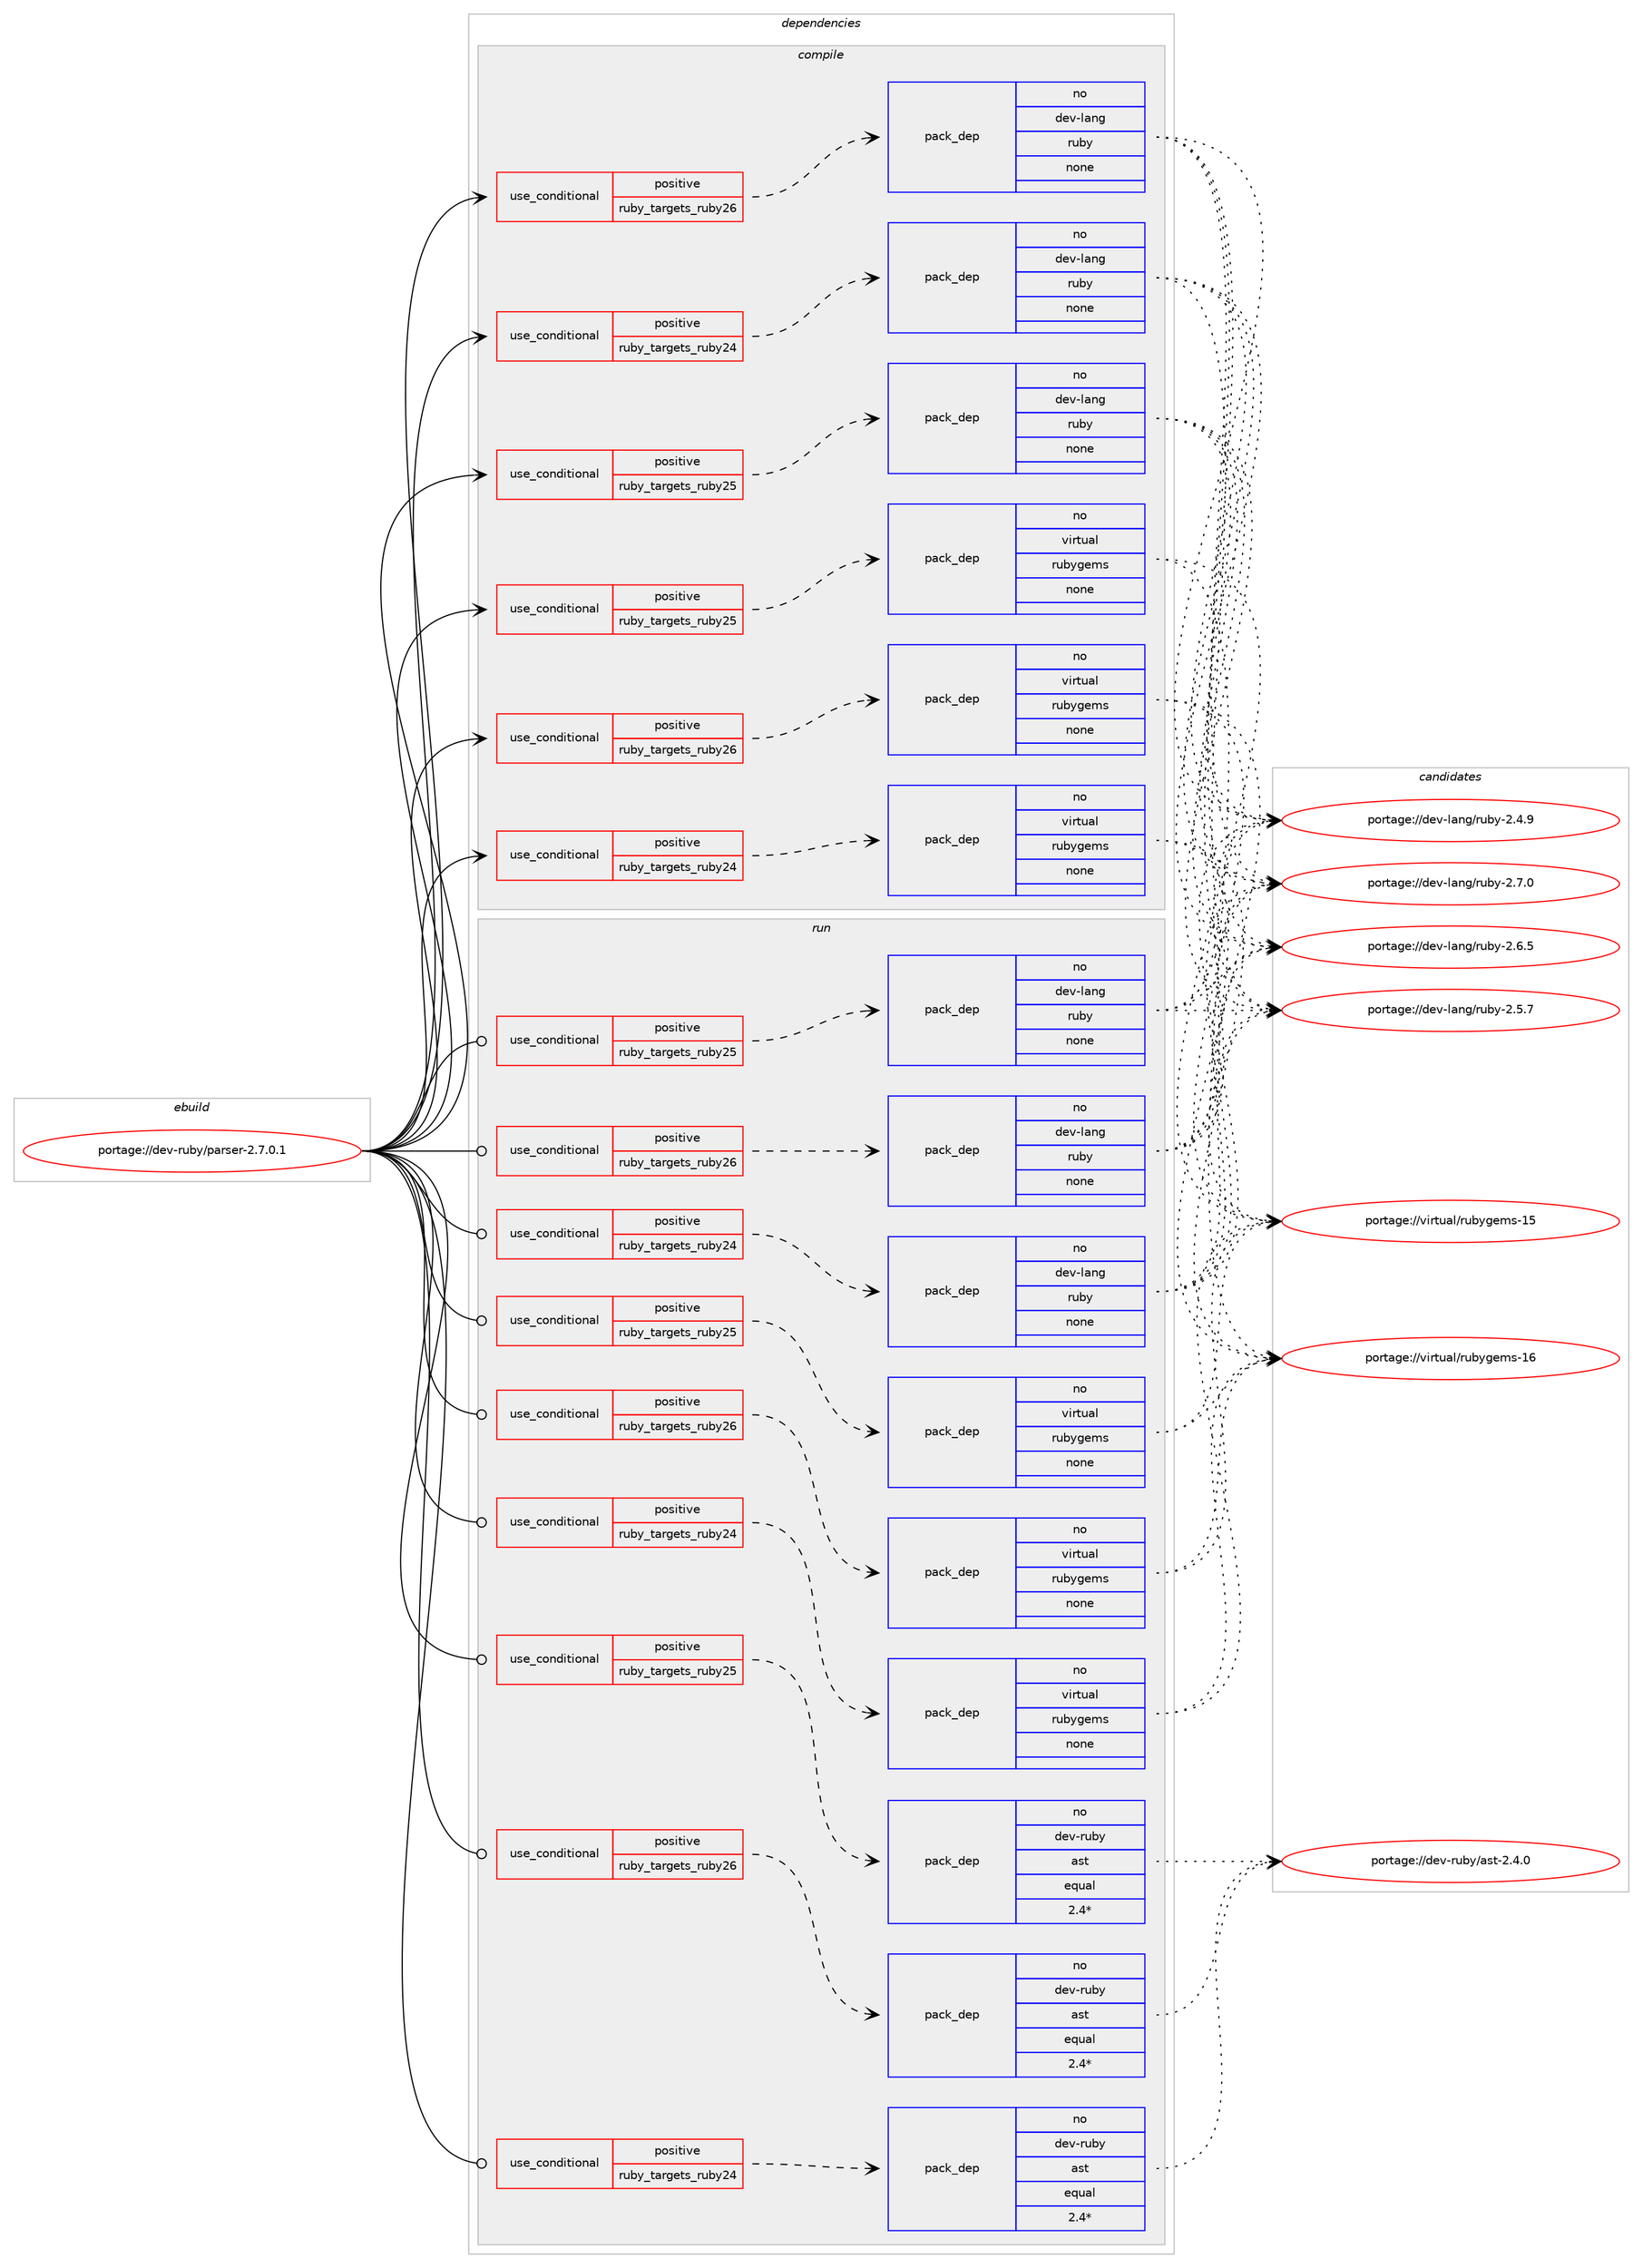 digraph prolog {

# *************
# Graph options
# *************

newrank=true;
concentrate=true;
compound=true;
graph [rankdir=LR,fontname=Helvetica,fontsize=10,ranksep=1.5];#, ranksep=2.5, nodesep=0.2];
edge  [arrowhead=vee];
node  [fontname=Helvetica,fontsize=10];

# **********
# The ebuild
# **********

subgraph cluster_leftcol {
color=gray;
rank=same;
label=<<i>ebuild</i>>;
id [label="portage://dev-ruby/parser-2.7.0.1", color=red, width=4, href="../dev-ruby/parser-2.7.0.1.svg"];
}

# ****************
# The dependencies
# ****************

subgraph cluster_midcol {
color=gray;
label=<<i>dependencies</i>>;
subgraph cluster_compile {
fillcolor="#eeeeee";
style=filled;
label=<<i>compile</i>>;
subgraph cond79198 {
dependency340389 [label=<<TABLE BORDER="0" CELLBORDER="1" CELLSPACING="0" CELLPADDING="4"><TR><TD ROWSPAN="3" CELLPADDING="10">use_conditional</TD></TR><TR><TD>positive</TD></TR><TR><TD>ruby_targets_ruby24</TD></TR></TABLE>>, shape=none, color=red];
subgraph pack256444 {
dependency340390 [label=<<TABLE BORDER="0" CELLBORDER="1" CELLSPACING="0" CELLPADDING="4" WIDTH="220"><TR><TD ROWSPAN="6" CELLPADDING="30">pack_dep</TD></TR><TR><TD WIDTH="110">no</TD></TR><TR><TD>dev-lang</TD></TR><TR><TD>ruby</TD></TR><TR><TD>none</TD></TR><TR><TD></TD></TR></TABLE>>, shape=none, color=blue];
}
dependency340389:e -> dependency340390:w [weight=20,style="dashed",arrowhead="vee"];
}
id:e -> dependency340389:w [weight=20,style="solid",arrowhead="vee"];
subgraph cond79199 {
dependency340391 [label=<<TABLE BORDER="0" CELLBORDER="1" CELLSPACING="0" CELLPADDING="4"><TR><TD ROWSPAN="3" CELLPADDING="10">use_conditional</TD></TR><TR><TD>positive</TD></TR><TR><TD>ruby_targets_ruby24</TD></TR></TABLE>>, shape=none, color=red];
subgraph pack256445 {
dependency340392 [label=<<TABLE BORDER="0" CELLBORDER="1" CELLSPACING="0" CELLPADDING="4" WIDTH="220"><TR><TD ROWSPAN="6" CELLPADDING="30">pack_dep</TD></TR><TR><TD WIDTH="110">no</TD></TR><TR><TD>virtual</TD></TR><TR><TD>rubygems</TD></TR><TR><TD>none</TD></TR><TR><TD></TD></TR></TABLE>>, shape=none, color=blue];
}
dependency340391:e -> dependency340392:w [weight=20,style="dashed",arrowhead="vee"];
}
id:e -> dependency340391:w [weight=20,style="solid",arrowhead="vee"];
subgraph cond79200 {
dependency340393 [label=<<TABLE BORDER="0" CELLBORDER="1" CELLSPACING="0" CELLPADDING="4"><TR><TD ROWSPAN="3" CELLPADDING="10">use_conditional</TD></TR><TR><TD>positive</TD></TR><TR><TD>ruby_targets_ruby25</TD></TR></TABLE>>, shape=none, color=red];
subgraph pack256446 {
dependency340394 [label=<<TABLE BORDER="0" CELLBORDER="1" CELLSPACING="0" CELLPADDING="4" WIDTH="220"><TR><TD ROWSPAN="6" CELLPADDING="30">pack_dep</TD></TR><TR><TD WIDTH="110">no</TD></TR><TR><TD>dev-lang</TD></TR><TR><TD>ruby</TD></TR><TR><TD>none</TD></TR><TR><TD></TD></TR></TABLE>>, shape=none, color=blue];
}
dependency340393:e -> dependency340394:w [weight=20,style="dashed",arrowhead="vee"];
}
id:e -> dependency340393:w [weight=20,style="solid",arrowhead="vee"];
subgraph cond79201 {
dependency340395 [label=<<TABLE BORDER="0" CELLBORDER="1" CELLSPACING="0" CELLPADDING="4"><TR><TD ROWSPAN="3" CELLPADDING="10">use_conditional</TD></TR><TR><TD>positive</TD></TR><TR><TD>ruby_targets_ruby25</TD></TR></TABLE>>, shape=none, color=red];
subgraph pack256447 {
dependency340396 [label=<<TABLE BORDER="0" CELLBORDER="1" CELLSPACING="0" CELLPADDING="4" WIDTH="220"><TR><TD ROWSPAN="6" CELLPADDING="30">pack_dep</TD></TR><TR><TD WIDTH="110">no</TD></TR><TR><TD>virtual</TD></TR><TR><TD>rubygems</TD></TR><TR><TD>none</TD></TR><TR><TD></TD></TR></TABLE>>, shape=none, color=blue];
}
dependency340395:e -> dependency340396:w [weight=20,style="dashed",arrowhead="vee"];
}
id:e -> dependency340395:w [weight=20,style="solid",arrowhead="vee"];
subgraph cond79202 {
dependency340397 [label=<<TABLE BORDER="0" CELLBORDER="1" CELLSPACING="0" CELLPADDING="4"><TR><TD ROWSPAN="3" CELLPADDING="10">use_conditional</TD></TR><TR><TD>positive</TD></TR><TR><TD>ruby_targets_ruby26</TD></TR></TABLE>>, shape=none, color=red];
subgraph pack256448 {
dependency340398 [label=<<TABLE BORDER="0" CELLBORDER="1" CELLSPACING="0" CELLPADDING="4" WIDTH="220"><TR><TD ROWSPAN="6" CELLPADDING="30">pack_dep</TD></TR><TR><TD WIDTH="110">no</TD></TR><TR><TD>dev-lang</TD></TR><TR><TD>ruby</TD></TR><TR><TD>none</TD></TR><TR><TD></TD></TR></TABLE>>, shape=none, color=blue];
}
dependency340397:e -> dependency340398:w [weight=20,style="dashed",arrowhead="vee"];
}
id:e -> dependency340397:w [weight=20,style="solid",arrowhead="vee"];
subgraph cond79203 {
dependency340399 [label=<<TABLE BORDER="0" CELLBORDER="1" CELLSPACING="0" CELLPADDING="4"><TR><TD ROWSPAN="3" CELLPADDING="10">use_conditional</TD></TR><TR><TD>positive</TD></TR><TR><TD>ruby_targets_ruby26</TD></TR></TABLE>>, shape=none, color=red];
subgraph pack256449 {
dependency340400 [label=<<TABLE BORDER="0" CELLBORDER="1" CELLSPACING="0" CELLPADDING="4" WIDTH="220"><TR><TD ROWSPAN="6" CELLPADDING="30">pack_dep</TD></TR><TR><TD WIDTH="110">no</TD></TR><TR><TD>virtual</TD></TR><TR><TD>rubygems</TD></TR><TR><TD>none</TD></TR><TR><TD></TD></TR></TABLE>>, shape=none, color=blue];
}
dependency340399:e -> dependency340400:w [weight=20,style="dashed",arrowhead="vee"];
}
id:e -> dependency340399:w [weight=20,style="solid",arrowhead="vee"];
}
subgraph cluster_compileandrun {
fillcolor="#eeeeee";
style=filled;
label=<<i>compile and run</i>>;
}
subgraph cluster_run {
fillcolor="#eeeeee";
style=filled;
label=<<i>run</i>>;
subgraph cond79204 {
dependency340401 [label=<<TABLE BORDER="0" CELLBORDER="1" CELLSPACING="0" CELLPADDING="4"><TR><TD ROWSPAN="3" CELLPADDING="10">use_conditional</TD></TR><TR><TD>positive</TD></TR><TR><TD>ruby_targets_ruby24</TD></TR></TABLE>>, shape=none, color=red];
subgraph pack256450 {
dependency340402 [label=<<TABLE BORDER="0" CELLBORDER="1" CELLSPACING="0" CELLPADDING="4" WIDTH="220"><TR><TD ROWSPAN="6" CELLPADDING="30">pack_dep</TD></TR><TR><TD WIDTH="110">no</TD></TR><TR><TD>dev-lang</TD></TR><TR><TD>ruby</TD></TR><TR><TD>none</TD></TR><TR><TD></TD></TR></TABLE>>, shape=none, color=blue];
}
dependency340401:e -> dependency340402:w [weight=20,style="dashed",arrowhead="vee"];
}
id:e -> dependency340401:w [weight=20,style="solid",arrowhead="odot"];
subgraph cond79205 {
dependency340403 [label=<<TABLE BORDER="0" CELLBORDER="1" CELLSPACING="0" CELLPADDING="4"><TR><TD ROWSPAN="3" CELLPADDING="10">use_conditional</TD></TR><TR><TD>positive</TD></TR><TR><TD>ruby_targets_ruby24</TD></TR></TABLE>>, shape=none, color=red];
subgraph pack256451 {
dependency340404 [label=<<TABLE BORDER="0" CELLBORDER="1" CELLSPACING="0" CELLPADDING="4" WIDTH="220"><TR><TD ROWSPAN="6" CELLPADDING="30">pack_dep</TD></TR><TR><TD WIDTH="110">no</TD></TR><TR><TD>dev-ruby</TD></TR><TR><TD>ast</TD></TR><TR><TD>equal</TD></TR><TR><TD>2.4*</TD></TR></TABLE>>, shape=none, color=blue];
}
dependency340403:e -> dependency340404:w [weight=20,style="dashed",arrowhead="vee"];
}
id:e -> dependency340403:w [weight=20,style="solid",arrowhead="odot"];
subgraph cond79206 {
dependency340405 [label=<<TABLE BORDER="0" CELLBORDER="1" CELLSPACING="0" CELLPADDING="4"><TR><TD ROWSPAN="3" CELLPADDING="10">use_conditional</TD></TR><TR><TD>positive</TD></TR><TR><TD>ruby_targets_ruby24</TD></TR></TABLE>>, shape=none, color=red];
subgraph pack256452 {
dependency340406 [label=<<TABLE BORDER="0" CELLBORDER="1" CELLSPACING="0" CELLPADDING="4" WIDTH="220"><TR><TD ROWSPAN="6" CELLPADDING="30">pack_dep</TD></TR><TR><TD WIDTH="110">no</TD></TR><TR><TD>virtual</TD></TR><TR><TD>rubygems</TD></TR><TR><TD>none</TD></TR><TR><TD></TD></TR></TABLE>>, shape=none, color=blue];
}
dependency340405:e -> dependency340406:w [weight=20,style="dashed",arrowhead="vee"];
}
id:e -> dependency340405:w [weight=20,style="solid",arrowhead="odot"];
subgraph cond79207 {
dependency340407 [label=<<TABLE BORDER="0" CELLBORDER="1" CELLSPACING="0" CELLPADDING="4"><TR><TD ROWSPAN="3" CELLPADDING="10">use_conditional</TD></TR><TR><TD>positive</TD></TR><TR><TD>ruby_targets_ruby25</TD></TR></TABLE>>, shape=none, color=red];
subgraph pack256453 {
dependency340408 [label=<<TABLE BORDER="0" CELLBORDER="1" CELLSPACING="0" CELLPADDING="4" WIDTH="220"><TR><TD ROWSPAN="6" CELLPADDING="30">pack_dep</TD></TR><TR><TD WIDTH="110">no</TD></TR><TR><TD>dev-lang</TD></TR><TR><TD>ruby</TD></TR><TR><TD>none</TD></TR><TR><TD></TD></TR></TABLE>>, shape=none, color=blue];
}
dependency340407:e -> dependency340408:w [weight=20,style="dashed",arrowhead="vee"];
}
id:e -> dependency340407:w [weight=20,style="solid",arrowhead="odot"];
subgraph cond79208 {
dependency340409 [label=<<TABLE BORDER="0" CELLBORDER="1" CELLSPACING="0" CELLPADDING="4"><TR><TD ROWSPAN="3" CELLPADDING="10">use_conditional</TD></TR><TR><TD>positive</TD></TR><TR><TD>ruby_targets_ruby25</TD></TR></TABLE>>, shape=none, color=red];
subgraph pack256454 {
dependency340410 [label=<<TABLE BORDER="0" CELLBORDER="1" CELLSPACING="0" CELLPADDING="4" WIDTH="220"><TR><TD ROWSPAN="6" CELLPADDING="30">pack_dep</TD></TR><TR><TD WIDTH="110">no</TD></TR><TR><TD>dev-ruby</TD></TR><TR><TD>ast</TD></TR><TR><TD>equal</TD></TR><TR><TD>2.4*</TD></TR></TABLE>>, shape=none, color=blue];
}
dependency340409:e -> dependency340410:w [weight=20,style="dashed",arrowhead="vee"];
}
id:e -> dependency340409:w [weight=20,style="solid",arrowhead="odot"];
subgraph cond79209 {
dependency340411 [label=<<TABLE BORDER="0" CELLBORDER="1" CELLSPACING="0" CELLPADDING="4"><TR><TD ROWSPAN="3" CELLPADDING="10">use_conditional</TD></TR><TR><TD>positive</TD></TR><TR><TD>ruby_targets_ruby25</TD></TR></TABLE>>, shape=none, color=red];
subgraph pack256455 {
dependency340412 [label=<<TABLE BORDER="0" CELLBORDER="1" CELLSPACING="0" CELLPADDING="4" WIDTH="220"><TR><TD ROWSPAN="6" CELLPADDING="30">pack_dep</TD></TR><TR><TD WIDTH="110">no</TD></TR><TR><TD>virtual</TD></TR><TR><TD>rubygems</TD></TR><TR><TD>none</TD></TR><TR><TD></TD></TR></TABLE>>, shape=none, color=blue];
}
dependency340411:e -> dependency340412:w [weight=20,style="dashed",arrowhead="vee"];
}
id:e -> dependency340411:w [weight=20,style="solid",arrowhead="odot"];
subgraph cond79210 {
dependency340413 [label=<<TABLE BORDER="0" CELLBORDER="1" CELLSPACING="0" CELLPADDING="4"><TR><TD ROWSPAN="3" CELLPADDING="10">use_conditional</TD></TR><TR><TD>positive</TD></TR><TR><TD>ruby_targets_ruby26</TD></TR></TABLE>>, shape=none, color=red];
subgraph pack256456 {
dependency340414 [label=<<TABLE BORDER="0" CELLBORDER="1" CELLSPACING="0" CELLPADDING="4" WIDTH="220"><TR><TD ROWSPAN="6" CELLPADDING="30">pack_dep</TD></TR><TR><TD WIDTH="110">no</TD></TR><TR><TD>dev-lang</TD></TR><TR><TD>ruby</TD></TR><TR><TD>none</TD></TR><TR><TD></TD></TR></TABLE>>, shape=none, color=blue];
}
dependency340413:e -> dependency340414:w [weight=20,style="dashed",arrowhead="vee"];
}
id:e -> dependency340413:w [weight=20,style="solid",arrowhead="odot"];
subgraph cond79211 {
dependency340415 [label=<<TABLE BORDER="0" CELLBORDER="1" CELLSPACING="0" CELLPADDING="4"><TR><TD ROWSPAN="3" CELLPADDING="10">use_conditional</TD></TR><TR><TD>positive</TD></TR><TR><TD>ruby_targets_ruby26</TD></TR></TABLE>>, shape=none, color=red];
subgraph pack256457 {
dependency340416 [label=<<TABLE BORDER="0" CELLBORDER="1" CELLSPACING="0" CELLPADDING="4" WIDTH="220"><TR><TD ROWSPAN="6" CELLPADDING="30">pack_dep</TD></TR><TR><TD WIDTH="110">no</TD></TR><TR><TD>dev-ruby</TD></TR><TR><TD>ast</TD></TR><TR><TD>equal</TD></TR><TR><TD>2.4*</TD></TR></TABLE>>, shape=none, color=blue];
}
dependency340415:e -> dependency340416:w [weight=20,style="dashed",arrowhead="vee"];
}
id:e -> dependency340415:w [weight=20,style="solid",arrowhead="odot"];
subgraph cond79212 {
dependency340417 [label=<<TABLE BORDER="0" CELLBORDER="1" CELLSPACING="0" CELLPADDING="4"><TR><TD ROWSPAN="3" CELLPADDING="10">use_conditional</TD></TR><TR><TD>positive</TD></TR><TR><TD>ruby_targets_ruby26</TD></TR></TABLE>>, shape=none, color=red];
subgraph pack256458 {
dependency340418 [label=<<TABLE BORDER="0" CELLBORDER="1" CELLSPACING="0" CELLPADDING="4" WIDTH="220"><TR><TD ROWSPAN="6" CELLPADDING="30">pack_dep</TD></TR><TR><TD WIDTH="110">no</TD></TR><TR><TD>virtual</TD></TR><TR><TD>rubygems</TD></TR><TR><TD>none</TD></TR><TR><TD></TD></TR></TABLE>>, shape=none, color=blue];
}
dependency340417:e -> dependency340418:w [weight=20,style="dashed",arrowhead="vee"];
}
id:e -> dependency340417:w [weight=20,style="solid",arrowhead="odot"];
}
}

# **************
# The candidates
# **************

subgraph cluster_choices {
rank=same;
color=gray;
label=<<i>candidates</i>>;

subgraph choice256444 {
color=black;
nodesep=1;
choice10010111845108971101034711411798121455046554648 [label="portage://dev-lang/ruby-2.7.0", color=red, width=4,href="../dev-lang/ruby-2.7.0.svg"];
choice10010111845108971101034711411798121455046544653 [label="portage://dev-lang/ruby-2.6.5", color=red, width=4,href="../dev-lang/ruby-2.6.5.svg"];
choice10010111845108971101034711411798121455046534655 [label="portage://dev-lang/ruby-2.5.7", color=red, width=4,href="../dev-lang/ruby-2.5.7.svg"];
choice10010111845108971101034711411798121455046524657 [label="portage://dev-lang/ruby-2.4.9", color=red, width=4,href="../dev-lang/ruby-2.4.9.svg"];
dependency340390:e -> choice10010111845108971101034711411798121455046554648:w [style=dotted,weight="100"];
dependency340390:e -> choice10010111845108971101034711411798121455046544653:w [style=dotted,weight="100"];
dependency340390:e -> choice10010111845108971101034711411798121455046534655:w [style=dotted,weight="100"];
dependency340390:e -> choice10010111845108971101034711411798121455046524657:w [style=dotted,weight="100"];
}
subgraph choice256445 {
color=black;
nodesep=1;
choice118105114116117971084711411798121103101109115454954 [label="portage://virtual/rubygems-16", color=red, width=4,href="../virtual/rubygems-16.svg"];
choice118105114116117971084711411798121103101109115454953 [label="portage://virtual/rubygems-15", color=red, width=4,href="../virtual/rubygems-15.svg"];
dependency340392:e -> choice118105114116117971084711411798121103101109115454954:w [style=dotted,weight="100"];
dependency340392:e -> choice118105114116117971084711411798121103101109115454953:w [style=dotted,weight="100"];
}
subgraph choice256446 {
color=black;
nodesep=1;
choice10010111845108971101034711411798121455046554648 [label="portage://dev-lang/ruby-2.7.0", color=red, width=4,href="../dev-lang/ruby-2.7.0.svg"];
choice10010111845108971101034711411798121455046544653 [label="portage://dev-lang/ruby-2.6.5", color=red, width=4,href="../dev-lang/ruby-2.6.5.svg"];
choice10010111845108971101034711411798121455046534655 [label="portage://dev-lang/ruby-2.5.7", color=red, width=4,href="../dev-lang/ruby-2.5.7.svg"];
choice10010111845108971101034711411798121455046524657 [label="portage://dev-lang/ruby-2.4.9", color=red, width=4,href="../dev-lang/ruby-2.4.9.svg"];
dependency340394:e -> choice10010111845108971101034711411798121455046554648:w [style=dotted,weight="100"];
dependency340394:e -> choice10010111845108971101034711411798121455046544653:w [style=dotted,weight="100"];
dependency340394:e -> choice10010111845108971101034711411798121455046534655:w [style=dotted,weight="100"];
dependency340394:e -> choice10010111845108971101034711411798121455046524657:w [style=dotted,weight="100"];
}
subgraph choice256447 {
color=black;
nodesep=1;
choice118105114116117971084711411798121103101109115454954 [label="portage://virtual/rubygems-16", color=red, width=4,href="../virtual/rubygems-16.svg"];
choice118105114116117971084711411798121103101109115454953 [label="portage://virtual/rubygems-15", color=red, width=4,href="../virtual/rubygems-15.svg"];
dependency340396:e -> choice118105114116117971084711411798121103101109115454954:w [style=dotted,weight="100"];
dependency340396:e -> choice118105114116117971084711411798121103101109115454953:w [style=dotted,weight="100"];
}
subgraph choice256448 {
color=black;
nodesep=1;
choice10010111845108971101034711411798121455046554648 [label="portage://dev-lang/ruby-2.7.0", color=red, width=4,href="../dev-lang/ruby-2.7.0.svg"];
choice10010111845108971101034711411798121455046544653 [label="portage://dev-lang/ruby-2.6.5", color=red, width=4,href="../dev-lang/ruby-2.6.5.svg"];
choice10010111845108971101034711411798121455046534655 [label="portage://dev-lang/ruby-2.5.7", color=red, width=4,href="../dev-lang/ruby-2.5.7.svg"];
choice10010111845108971101034711411798121455046524657 [label="portage://dev-lang/ruby-2.4.9", color=red, width=4,href="../dev-lang/ruby-2.4.9.svg"];
dependency340398:e -> choice10010111845108971101034711411798121455046554648:w [style=dotted,weight="100"];
dependency340398:e -> choice10010111845108971101034711411798121455046544653:w [style=dotted,weight="100"];
dependency340398:e -> choice10010111845108971101034711411798121455046534655:w [style=dotted,weight="100"];
dependency340398:e -> choice10010111845108971101034711411798121455046524657:w [style=dotted,weight="100"];
}
subgraph choice256449 {
color=black;
nodesep=1;
choice118105114116117971084711411798121103101109115454954 [label="portage://virtual/rubygems-16", color=red, width=4,href="../virtual/rubygems-16.svg"];
choice118105114116117971084711411798121103101109115454953 [label="portage://virtual/rubygems-15", color=red, width=4,href="../virtual/rubygems-15.svg"];
dependency340400:e -> choice118105114116117971084711411798121103101109115454954:w [style=dotted,weight="100"];
dependency340400:e -> choice118105114116117971084711411798121103101109115454953:w [style=dotted,weight="100"];
}
subgraph choice256450 {
color=black;
nodesep=1;
choice10010111845108971101034711411798121455046554648 [label="portage://dev-lang/ruby-2.7.0", color=red, width=4,href="../dev-lang/ruby-2.7.0.svg"];
choice10010111845108971101034711411798121455046544653 [label="portage://dev-lang/ruby-2.6.5", color=red, width=4,href="../dev-lang/ruby-2.6.5.svg"];
choice10010111845108971101034711411798121455046534655 [label="portage://dev-lang/ruby-2.5.7", color=red, width=4,href="../dev-lang/ruby-2.5.7.svg"];
choice10010111845108971101034711411798121455046524657 [label="portage://dev-lang/ruby-2.4.9", color=red, width=4,href="../dev-lang/ruby-2.4.9.svg"];
dependency340402:e -> choice10010111845108971101034711411798121455046554648:w [style=dotted,weight="100"];
dependency340402:e -> choice10010111845108971101034711411798121455046544653:w [style=dotted,weight="100"];
dependency340402:e -> choice10010111845108971101034711411798121455046534655:w [style=dotted,weight="100"];
dependency340402:e -> choice10010111845108971101034711411798121455046524657:w [style=dotted,weight="100"];
}
subgraph choice256451 {
color=black;
nodesep=1;
choice10010111845114117981214797115116455046524648 [label="portage://dev-ruby/ast-2.4.0", color=red, width=4,href="../dev-ruby/ast-2.4.0.svg"];
dependency340404:e -> choice10010111845114117981214797115116455046524648:w [style=dotted,weight="100"];
}
subgraph choice256452 {
color=black;
nodesep=1;
choice118105114116117971084711411798121103101109115454954 [label="portage://virtual/rubygems-16", color=red, width=4,href="../virtual/rubygems-16.svg"];
choice118105114116117971084711411798121103101109115454953 [label="portage://virtual/rubygems-15", color=red, width=4,href="../virtual/rubygems-15.svg"];
dependency340406:e -> choice118105114116117971084711411798121103101109115454954:w [style=dotted,weight="100"];
dependency340406:e -> choice118105114116117971084711411798121103101109115454953:w [style=dotted,weight="100"];
}
subgraph choice256453 {
color=black;
nodesep=1;
choice10010111845108971101034711411798121455046554648 [label="portage://dev-lang/ruby-2.7.0", color=red, width=4,href="../dev-lang/ruby-2.7.0.svg"];
choice10010111845108971101034711411798121455046544653 [label="portage://dev-lang/ruby-2.6.5", color=red, width=4,href="../dev-lang/ruby-2.6.5.svg"];
choice10010111845108971101034711411798121455046534655 [label="portage://dev-lang/ruby-2.5.7", color=red, width=4,href="../dev-lang/ruby-2.5.7.svg"];
choice10010111845108971101034711411798121455046524657 [label="portage://dev-lang/ruby-2.4.9", color=red, width=4,href="../dev-lang/ruby-2.4.9.svg"];
dependency340408:e -> choice10010111845108971101034711411798121455046554648:w [style=dotted,weight="100"];
dependency340408:e -> choice10010111845108971101034711411798121455046544653:w [style=dotted,weight="100"];
dependency340408:e -> choice10010111845108971101034711411798121455046534655:w [style=dotted,weight="100"];
dependency340408:e -> choice10010111845108971101034711411798121455046524657:w [style=dotted,weight="100"];
}
subgraph choice256454 {
color=black;
nodesep=1;
choice10010111845114117981214797115116455046524648 [label="portage://dev-ruby/ast-2.4.0", color=red, width=4,href="../dev-ruby/ast-2.4.0.svg"];
dependency340410:e -> choice10010111845114117981214797115116455046524648:w [style=dotted,weight="100"];
}
subgraph choice256455 {
color=black;
nodesep=1;
choice118105114116117971084711411798121103101109115454954 [label="portage://virtual/rubygems-16", color=red, width=4,href="../virtual/rubygems-16.svg"];
choice118105114116117971084711411798121103101109115454953 [label="portage://virtual/rubygems-15", color=red, width=4,href="../virtual/rubygems-15.svg"];
dependency340412:e -> choice118105114116117971084711411798121103101109115454954:w [style=dotted,weight="100"];
dependency340412:e -> choice118105114116117971084711411798121103101109115454953:w [style=dotted,weight="100"];
}
subgraph choice256456 {
color=black;
nodesep=1;
choice10010111845108971101034711411798121455046554648 [label="portage://dev-lang/ruby-2.7.0", color=red, width=4,href="../dev-lang/ruby-2.7.0.svg"];
choice10010111845108971101034711411798121455046544653 [label="portage://dev-lang/ruby-2.6.5", color=red, width=4,href="../dev-lang/ruby-2.6.5.svg"];
choice10010111845108971101034711411798121455046534655 [label="portage://dev-lang/ruby-2.5.7", color=red, width=4,href="../dev-lang/ruby-2.5.7.svg"];
choice10010111845108971101034711411798121455046524657 [label="portage://dev-lang/ruby-2.4.9", color=red, width=4,href="../dev-lang/ruby-2.4.9.svg"];
dependency340414:e -> choice10010111845108971101034711411798121455046554648:w [style=dotted,weight="100"];
dependency340414:e -> choice10010111845108971101034711411798121455046544653:w [style=dotted,weight="100"];
dependency340414:e -> choice10010111845108971101034711411798121455046534655:w [style=dotted,weight="100"];
dependency340414:e -> choice10010111845108971101034711411798121455046524657:w [style=dotted,weight="100"];
}
subgraph choice256457 {
color=black;
nodesep=1;
choice10010111845114117981214797115116455046524648 [label="portage://dev-ruby/ast-2.4.0", color=red, width=4,href="../dev-ruby/ast-2.4.0.svg"];
dependency340416:e -> choice10010111845114117981214797115116455046524648:w [style=dotted,weight="100"];
}
subgraph choice256458 {
color=black;
nodesep=1;
choice118105114116117971084711411798121103101109115454954 [label="portage://virtual/rubygems-16", color=red, width=4,href="../virtual/rubygems-16.svg"];
choice118105114116117971084711411798121103101109115454953 [label="portage://virtual/rubygems-15", color=red, width=4,href="../virtual/rubygems-15.svg"];
dependency340418:e -> choice118105114116117971084711411798121103101109115454954:w [style=dotted,weight="100"];
dependency340418:e -> choice118105114116117971084711411798121103101109115454953:w [style=dotted,weight="100"];
}
}

}
